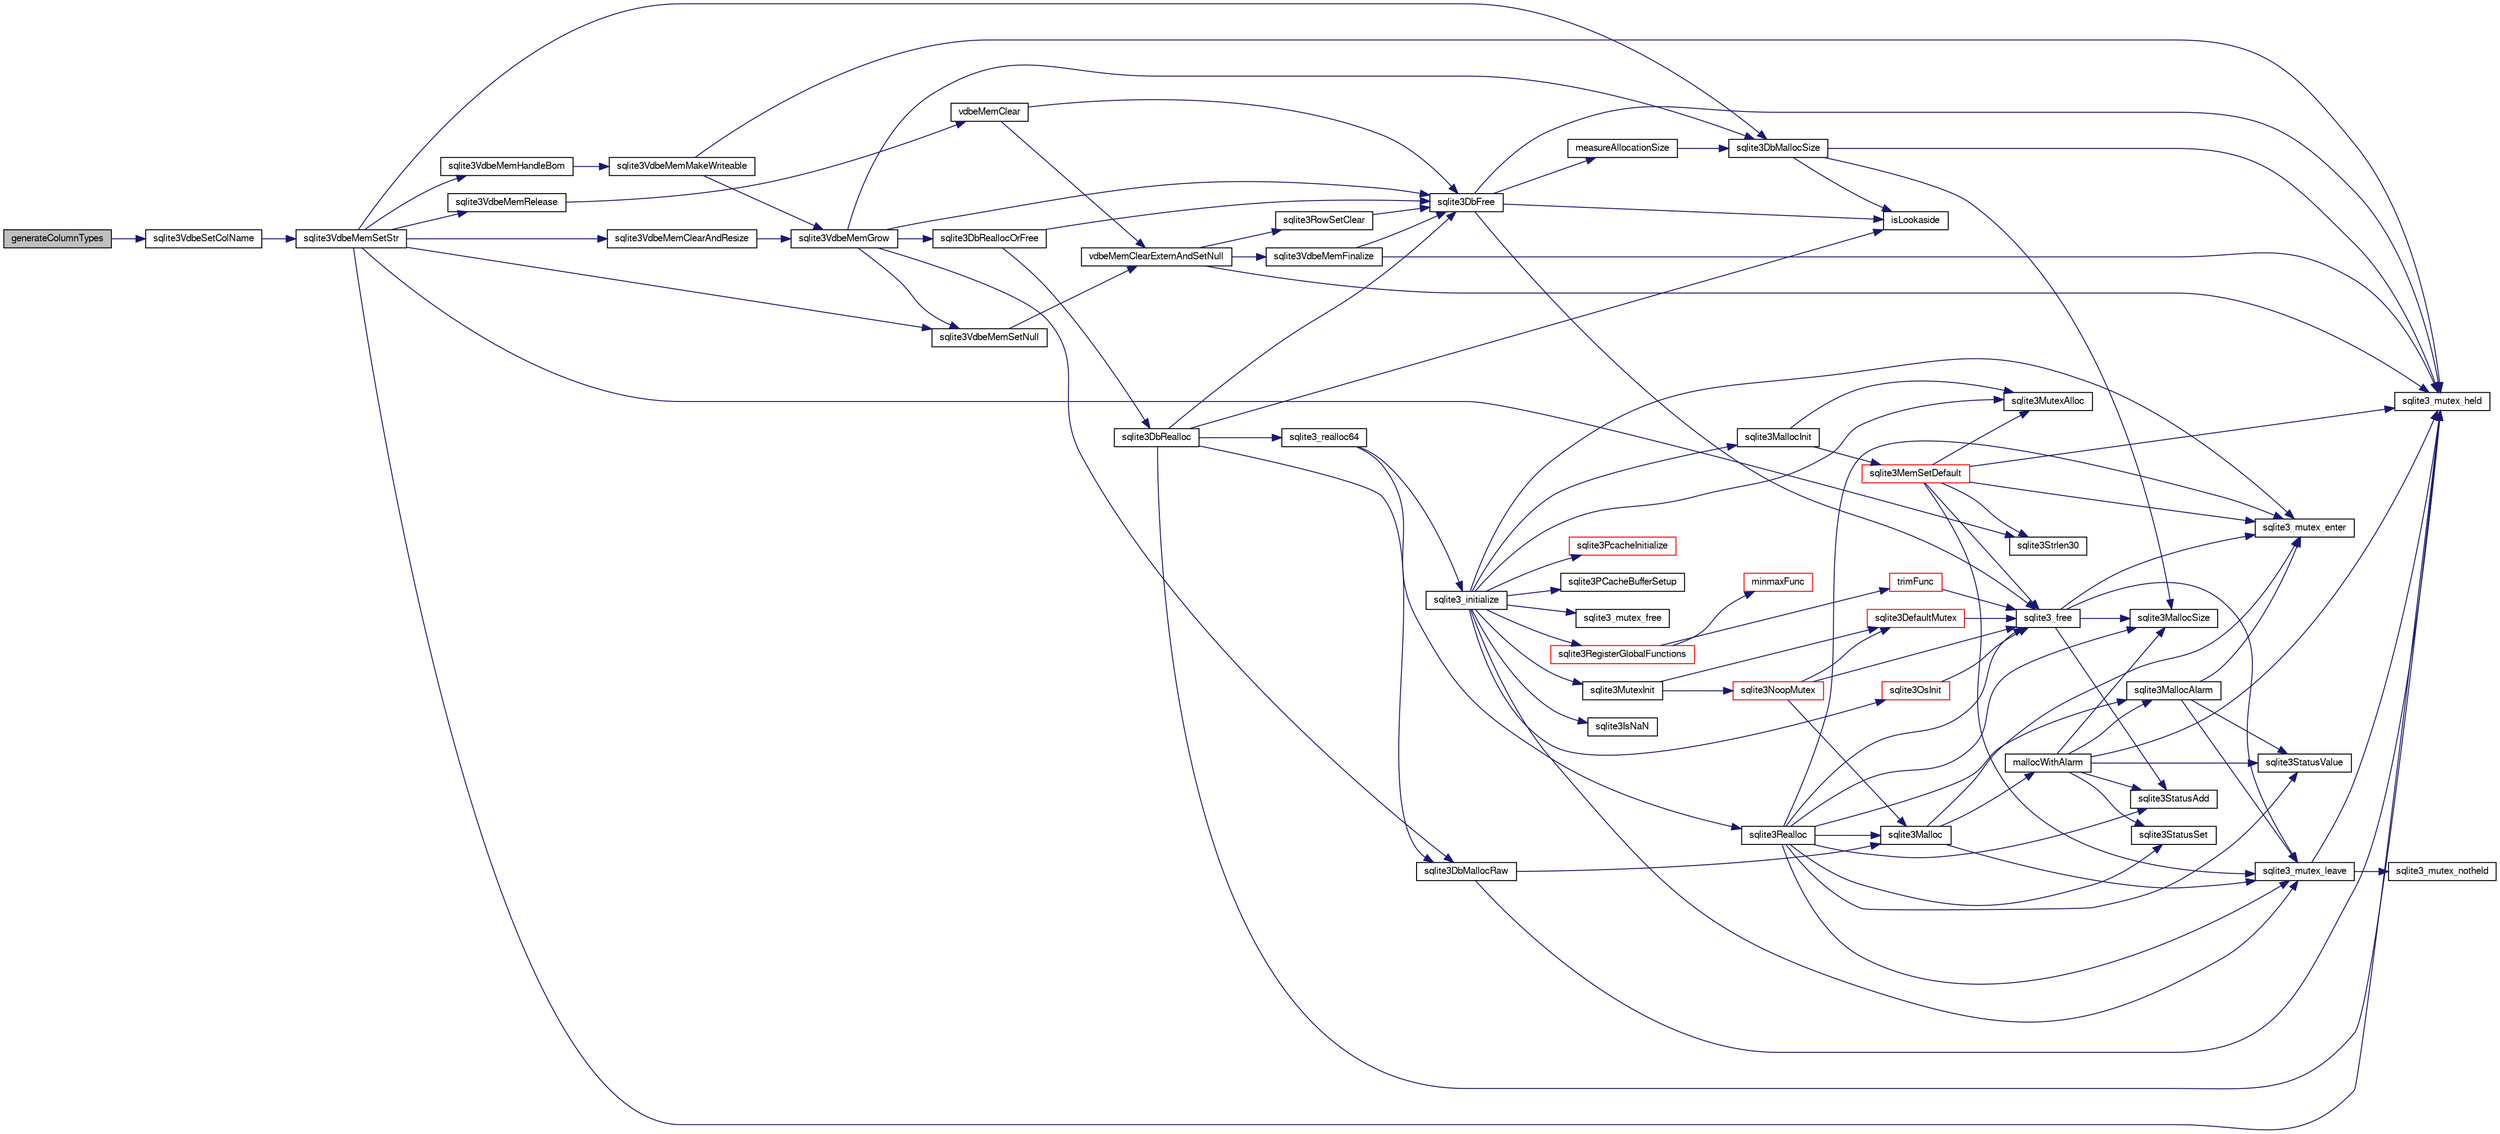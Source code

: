 digraph "generateColumnTypes"
{
  edge [fontname="FreeSans",fontsize="10",labelfontname="FreeSans",labelfontsize="10"];
  node [fontname="FreeSans",fontsize="10",shape=record];
  rankdir="LR";
  Node123686 [label="generateColumnTypes",height=0.2,width=0.4,color="black", fillcolor="grey75", style="filled", fontcolor="black"];
  Node123686 -> Node123687 [color="midnightblue",fontsize="10",style="solid",fontname="FreeSans"];
  Node123687 [label="sqlite3VdbeSetColName",height=0.2,width=0.4,color="black", fillcolor="white", style="filled",URL="$sqlite3_8c.html#a05534e7d71a734a43c35ae061ef45e6e"];
  Node123687 -> Node123688 [color="midnightblue",fontsize="10",style="solid",fontname="FreeSans"];
  Node123688 [label="sqlite3VdbeMemSetStr",height=0.2,width=0.4,color="black", fillcolor="white", style="filled",URL="$sqlite3_8c.html#a9697bec7c3b512483638ea3646191d7d"];
  Node123688 -> Node123689 [color="midnightblue",fontsize="10",style="solid",fontname="FreeSans"];
  Node123689 [label="sqlite3_mutex_held",height=0.2,width=0.4,color="black", fillcolor="white", style="filled",URL="$sqlite3_8c.html#acf77da68932b6bc163c5e68547ecc3e7"];
  Node123688 -> Node123690 [color="midnightblue",fontsize="10",style="solid",fontname="FreeSans"];
  Node123690 [label="sqlite3VdbeMemSetNull",height=0.2,width=0.4,color="black", fillcolor="white", style="filled",URL="$sqlite3_8c.html#ae01092c23aebaf8a3ebdf3954609b410"];
  Node123690 -> Node123691 [color="midnightblue",fontsize="10",style="solid",fontname="FreeSans"];
  Node123691 [label="vdbeMemClearExternAndSetNull",height=0.2,width=0.4,color="black", fillcolor="white", style="filled",URL="$sqlite3_8c.html#a29c41a360fb0e86b817777daf061230c"];
  Node123691 -> Node123689 [color="midnightblue",fontsize="10",style="solid",fontname="FreeSans"];
  Node123691 -> Node123692 [color="midnightblue",fontsize="10",style="solid",fontname="FreeSans"];
  Node123692 [label="sqlite3VdbeMemFinalize",height=0.2,width=0.4,color="black", fillcolor="white", style="filled",URL="$sqlite3_8c.html#a2568220f48ddef81b1c43e401042d9d2"];
  Node123692 -> Node123689 [color="midnightblue",fontsize="10",style="solid",fontname="FreeSans"];
  Node123692 -> Node123693 [color="midnightblue",fontsize="10",style="solid",fontname="FreeSans"];
  Node123693 [label="sqlite3DbFree",height=0.2,width=0.4,color="black", fillcolor="white", style="filled",URL="$sqlite3_8c.html#ac70ab821a6607b4a1b909582dc37a069"];
  Node123693 -> Node123689 [color="midnightblue",fontsize="10",style="solid",fontname="FreeSans"];
  Node123693 -> Node123694 [color="midnightblue",fontsize="10",style="solid",fontname="FreeSans"];
  Node123694 [label="measureAllocationSize",height=0.2,width=0.4,color="black", fillcolor="white", style="filled",URL="$sqlite3_8c.html#a45731e644a22fdb756e2b6337224217a"];
  Node123694 -> Node123695 [color="midnightblue",fontsize="10",style="solid",fontname="FreeSans"];
  Node123695 [label="sqlite3DbMallocSize",height=0.2,width=0.4,color="black", fillcolor="white", style="filled",URL="$sqlite3_8c.html#aa397e5a8a03495203a0767abf0a71f86"];
  Node123695 -> Node123696 [color="midnightblue",fontsize="10",style="solid",fontname="FreeSans"];
  Node123696 [label="sqlite3MallocSize",height=0.2,width=0.4,color="black", fillcolor="white", style="filled",URL="$sqlite3_8c.html#acf5d2a5f35270bafb050bd2def576955"];
  Node123695 -> Node123689 [color="midnightblue",fontsize="10",style="solid",fontname="FreeSans"];
  Node123695 -> Node123697 [color="midnightblue",fontsize="10",style="solid",fontname="FreeSans"];
  Node123697 [label="isLookaside",height=0.2,width=0.4,color="black", fillcolor="white", style="filled",URL="$sqlite3_8c.html#a770fa05ff9717b75e16f4d968a77b897"];
  Node123693 -> Node123697 [color="midnightblue",fontsize="10",style="solid",fontname="FreeSans"];
  Node123693 -> Node123698 [color="midnightblue",fontsize="10",style="solid",fontname="FreeSans"];
  Node123698 [label="sqlite3_free",height=0.2,width=0.4,color="black", fillcolor="white", style="filled",URL="$sqlite3_8c.html#a6552349e36a8a691af5487999ab09519"];
  Node123698 -> Node123699 [color="midnightblue",fontsize="10",style="solid",fontname="FreeSans"];
  Node123699 [label="sqlite3_mutex_enter",height=0.2,width=0.4,color="black", fillcolor="white", style="filled",URL="$sqlite3_8c.html#a1c12cde690bd89f104de5cbad12a6bf5"];
  Node123698 -> Node123700 [color="midnightblue",fontsize="10",style="solid",fontname="FreeSans"];
  Node123700 [label="sqlite3StatusAdd",height=0.2,width=0.4,color="black", fillcolor="white", style="filled",URL="$sqlite3_8c.html#afa029f93586aeab4cc85360905dae9cd"];
  Node123698 -> Node123696 [color="midnightblue",fontsize="10",style="solid",fontname="FreeSans"];
  Node123698 -> Node123701 [color="midnightblue",fontsize="10",style="solid",fontname="FreeSans"];
  Node123701 [label="sqlite3_mutex_leave",height=0.2,width=0.4,color="black", fillcolor="white", style="filled",URL="$sqlite3_8c.html#a5838d235601dbd3c1fa993555c6bcc93"];
  Node123701 -> Node123689 [color="midnightblue",fontsize="10",style="solid",fontname="FreeSans"];
  Node123701 -> Node123702 [color="midnightblue",fontsize="10",style="solid",fontname="FreeSans"];
  Node123702 [label="sqlite3_mutex_notheld",height=0.2,width=0.4,color="black", fillcolor="white", style="filled",URL="$sqlite3_8c.html#a83967c837c1c000d3b5adcfaa688f5dc"];
  Node123691 -> Node123703 [color="midnightblue",fontsize="10",style="solid",fontname="FreeSans"];
  Node123703 [label="sqlite3RowSetClear",height=0.2,width=0.4,color="black", fillcolor="white", style="filled",URL="$sqlite3_8c.html#ae153de0cd969511a607e26deeca80342"];
  Node123703 -> Node123693 [color="midnightblue",fontsize="10",style="solid",fontname="FreeSans"];
  Node123688 -> Node123704 [color="midnightblue",fontsize="10",style="solid",fontname="FreeSans"];
  Node123704 [label="sqlite3Strlen30",height=0.2,width=0.4,color="black", fillcolor="white", style="filled",URL="$sqlite3_8c.html#a3dcd80ba41f1a308193dee74857b62a7"];
  Node123688 -> Node123705 [color="midnightblue",fontsize="10",style="solid",fontname="FreeSans"];
  Node123705 [label="sqlite3VdbeMemClearAndResize",height=0.2,width=0.4,color="black", fillcolor="white", style="filled",URL="$sqlite3_8c.html#add082be4aa46084ecdf023cfac898231"];
  Node123705 -> Node123706 [color="midnightblue",fontsize="10",style="solid",fontname="FreeSans"];
  Node123706 [label="sqlite3VdbeMemGrow",height=0.2,width=0.4,color="black", fillcolor="white", style="filled",URL="$sqlite3_8c.html#aba753c9690ae0ba31b5100945cf29447"];
  Node123706 -> Node123695 [color="midnightblue",fontsize="10",style="solid",fontname="FreeSans"];
  Node123706 -> Node123707 [color="midnightblue",fontsize="10",style="solid",fontname="FreeSans"];
  Node123707 [label="sqlite3DbReallocOrFree",height=0.2,width=0.4,color="black", fillcolor="white", style="filled",URL="$sqlite3_8c.html#a532a9fd62eeb46b61885a0fff075231c"];
  Node123707 -> Node123708 [color="midnightblue",fontsize="10",style="solid",fontname="FreeSans"];
  Node123708 [label="sqlite3DbRealloc",height=0.2,width=0.4,color="black", fillcolor="white", style="filled",URL="$sqlite3_8c.html#ae028f4902a9d29bcaf310ff289ee87dc"];
  Node123708 -> Node123689 [color="midnightblue",fontsize="10",style="solid",fontname="FreeSans"];
  Node123708 -> Node123709 [color="midnightblue",fontsize="10",style="solid",fontname="FreeSans"];
  Node123709 [label="sqlite3DbMallocRaw",height=0.2,width=0.4,color="black", fillcolor="white", style="filled",URL="$sqlite3_8c.html#abbe8be0cf7175e11ddc3e2218fad924e"];
  Node123709 -> Node123689 [color="midnightblue",fontsize="10",style="solid",fontname="FreeSans"];
  Node123709 -> Node123710 [color="midnightblue",fontsize="10",style="solid",fontname="FreeSans"];
  Node123710 [label="sqlite3Malloc",height=0.2,width=0.4,color="black", fillcolor="white", style="filled",URL="$sqlite3_8c.html#a361a2eaa846b1885f123abe46f5d8b2b"];
  Node123710 -> Node123699 [color="midnightblue",fontsize="10",style="solid",fontname="FreeSans"];
  Node123710 -> Node123711 [color="midnightblue",fontsize="10",style="solid",fontname="FreeSans"];
  Node123711 [label="mallocWithAlarm",height=0.2,width=0.4,color="black", fillcolor="white", style="filled",URL="$sqlite3_8c.html#ab070d5cf8e48ec8a6a43cf025d48598b"];
  Node123711 -> Node123689 [color="midnightblue",fontsize="10",style="solid",fontname="FreeSans"];
  Node123711 -> Node123712 [color="midnightblue",fontsize="10",style="solid",fontname="FreeSans"];
  Node123712 [label="sqlite3StatusSet",height=0.2,width=0.4,color="black", fillcolor="white", style="filled",URL="$sqlite3_8c.html#afec7586c01fcb5ea17dc9d7725a589d9"];
  Node123711 -> Node123713 [color="midnightblue",fontsize="10",style="solid",fontname="FreeSans"];
  Node123713 [label="sqlite3StatusValue",height=0.2,width=0.4,color="black", fillcolor="white", style="filled",URL="$sqlite3_8c.html#a30b8ac296c6e200c1fa57708d52c6ef6"];
  Node123711 -> Node123714 [color="midnightblue",fontsize="10",style="solid",fontname="FreeSans"];
  Node123714 [label="sqlite3MallocAlarm",height=0.2,width=0.4,color="black", fillcolor="white", style="filled",URL="$sqlite3_8c.html#ada66988e8471d1198f3219c062377508"];
  Node123714 -> Node123713 [color="midnightblue",fontsize="10",style="solid",fontname="FreeSans"];
  Node123714 -> Node123701 [color="midnightblue",fontsize="10",style="solid",fontname="FreeSans"];
  Node123714 -> Node123699 [color="midnightblue",fontsize="10",style="solid",fontname="FreeSans"];
  Node123711 -> Node123696 [color="midnightblue",fontsize="10",style="solid",fontname="FreeSans"];
  Node123711 -> Node123700 [color="midnightblue",fontsize="10",style="solid",fontname="FreeSans"];
  Node123710 -> Node123701 [color="midnightblue",fontsize="10",style="solid",fontname="FreeSans"];
  Node123708 -> Node123697 [color="midnightblue",fontsize="10",style="solid",fontname="FreeSans"];
  Node123708 -> Node123693 [color="midnightblue",fontsize="10",style="solid",fontname="FreeSans"];
  Node123708 -> Node123715 [color="midnightblue",fontsize="10",style="solid",fontname="FreeSans"];
  Node123715 [label="sqlite3_realloc64",height=0.2,width=0.4,color="black", fillcolor="white", style="filled",URL="$sqlite3_8c.html#a3765a714077ee547e811034236dc9ecd"];
  Node123715 -> Node123716 [color="midnightblue",fontsize="10",style="solid",fontname="FreeSans"];
  Node123716 [label="sqlite3_initialize",height=0.2,width=0.4,color="black", fillcolor="white", style="filled",URL="$sqlite3_8c.html#ab0c0ee2d5d4cf8b28e9572296a8861df"];
  Node123716 -> Node123717 [color="midnightblue",fontsize="10",style="solid",fontname="FreeSans"];
  Node123717 [label="sqlite3MutexInit",height=0.2,width=0.4,color="black", fillcolor="white", style="filled",URL="$sqlite3_8c.html#a7906afcdd1cdb3d0007eb932398a1158"];
  Node123717 -> Node123718 [color="midnightblue",fontsize="10",style="solid",fontname="FreeSans"];
  Node123718 [label="sqlite3DefaultMutex",height=0.2,width=0.4,color="red", fillcolor="white", style="filled",URL="$sqlite3_8c.html#ac895a71e325f9b2f9b862f737c17aca8"];
  Node123718 -> Node123698 [color="midnightblue",fontsize="10",style="solid",fontname="FreeSans"];
  Node123717 -> Node123727 [color="midnightblue",fontsize="10",style="solid",fontname="FreeSans"];
  Node123727 [label="sqlite3NoopMutex",height=0.2,width=0.4,color="red", fillcolor="white", style="filled",URL="$sqlite3_8c.html#a09742cde9ef371d94f8201d2cdb543e4"];
  Node123727 -> Node123710 [color="midnightblue",fontsize="10",style="solid",fontname="FreeSans"];
  Node123727 -> Node123698 [color="midnightblue",fontsize="10",style="solid",fontname="FreeSans"];
  Node123727 -> Node123718 [color="midnightblue",fontsize="10",style="solid",fontname="FreeSans"];
  Node123716 -> Node123735 [color="midnightblue",fontsize="10",style="solid",fontname="FreeSans"];
  Node123735 [label="sqlite3MutexAlloc",height=0.2,width=0.4,color="black", fillcolor="white", style="filled",URL="$sqlite3_8c.html#a0e3f432ee581f6876b590e7ad7e84e19"];
  Node123716 -> Node123699 [color="midnightblue",fontsize="10",style="solid",fontname="FreeSans"];
  Node123716 -> Node123736 [color="midnightblue",fontsize="10",style="solid",fontname="FreeSans"];
  Node123736 [label="sqlite3MallocInit",height=0.2,width=0.4,color="black", fillcolor="white", style="filled",URL="$sqlite3_8c.html#a9e06f9e7cad0d83ce80ab493c9533552"];
  Node123736 -> Node123737 [color="midnightblue",fontsize="10",style="solid",fontname="FreeSans"];
  Node123737 [label="sqlite3MemSetDefault",height=0.2,width=0.4,color="red", fillcolor="white", style="filled",URL="$sqlite3_8c.html#a162fbfd727e92c5f8f72625b5ff62549"];
  Node123737 -> Node123735 [color="midnightblue",fontsize="10",style="solid",fontname="FreeSans"];
  Node123737 -> Node123699 [color="midnightblue",fontsize="10",style="solid",fontname="FreeSans"];
  Node123737 -> Node123701 [color="midnightblue",fontsize="10",style="solid",fontname="FreeSans"];
  Node123737 -> Node123704 [color="midnightblue",fontsize="10",style="solid",fontname="FreeSans"];
  Node123737 -> Node123689 [color="midnightblue",fontsize="10",style="solid",fontname="FreeSans"];
  Node123737 -> Node123698 [color="midnightblue",fontsize="10",style="solid",fontname="FreeSans"];
  Node123736 -> Node123735 [color="midnightblue",fontsize="10",style="solid",fontname="FreeSans"];
  Node123716 -> Node123701 [color="midnightblue",fontsize="10",style="solid",fontname="FreeSans"];
  Node123716 -> Node123816 [color="midnightblue",fontsize="10",style="solid",fontname="FreeSans"];
  Node123816 [label="sqlite3RegisterGlobalFunctions",height=0.2,width=0.4,color="red", fillcolor="white", style="filled",URL="$sqlite3_8c.html#a9f75bd111010f29e1b8d74344473c4ec"];
  Node123816 -> Node123817 [color="midnightblue",fontsize="10",style="solid",fontname="FreeSans"];
  Node123817 [label="trimFunc",height=0.2,width=0.4,color="red", fillcolor="white", style="filled",URL="$sqlite3_8c.html#afad56dbe7f08139a630156e644b14704"];
  Node123817 -> Node123698 [color="midnightblue",fontsize="10",style="solid",fontname="FreeSans"];
  Node123816 -> Node123828 [color="midnightblue",fontsize="10",style="solid",fontname="FreeSans"];
  Node123828 [label="minmaxFunc",height=0.2,width=0.4,color="red", fillcolor="white", style="filled",URL="$sqlite3_8c.html#a4d00f48b948fd73cb70bcfd1efc0bfb0"];
  Node123716 -> Node123962 [color="midnightblue",fontsize="10",style="solid",fontname="FreeSans"];
  Node123962 [label="sqlite3PcacheInitialize",height=0.2,width=0.4,color="red", fillcolor="white", style="filled",URL="$sqlite3_8c.html#a2902c61ddc88bea002c4d69fe4052b1f"];
  Node123716 -> Node123963 [color="midnightblue",fontsize="10",style="solid",fontname="FreeSans"];
  Node123963 [label="sqlite3OsInit",height=0.2,width=0.4,color="red", fillcolor="white", style="filled",URL="$sqlite3_8c.html#afeaa886fe1ca086a30fd278b1d069762"];
  Node123963 -> Node123698 [color="midnightblue",fontsize="10",style="solid",fontname="FreeSans"];
  Node123716 -> Node123967 [color="midnightblue",fontsize="10",style="solid",fontname="FreeSans"];
  Node123967 [label="sqlite3PCacheBufferSetup",height=0.2,width=0.4,color="black", fillcolor="white", style="filled",URL="$sqlite3_8c.html#ad18a1eebefdfbc4254f473f7b0101937"];
  Node123716 -> Node123968 [color="midnightblue",fontsize="10",style="solid",fontname="FreeSans"];
  Node123968 [label="sqlite3_mutex_free",height=0.2,width=0.4,color="black", fillcolor="white", style="filled",URL="$sqlite3_8c.html#a2db2e72e08f6873afa9c61b0ec726fec"];
  Node123716 -> Node123760 [color="midnightblue",fontsize="10",style="solid",fontname="FreeSans"];
  Node123760 [label="sqlite3IsNaN",height=0.2,width=0.4,color="black", fillcolor="white", style="filled",URL="$sqlite3_8c.html#aed4d78203877c3486765ccbc7feebb50"];
  Node123715 -> Node123749 [color="midnightblue",fontsize="10",style="solid",fontname="FreeSans"];
  Node123749 [label="sqlite3Realloc",height=0.2,width=0.4,color="black", fillcolor="white", style="filled",URL="$sqlite3_8c.html#ad53aefdfc088f622e23ffe838201fe22"];
  Node123749 -> Node123710 [color="midnightblue",fontsize="10",style="solid",fontname="FreeSans"];
  Node123749 -> Node123698 [color="midnightblue",fontsize="10",style="solid",fontname="FreeSans"];
  Node123749 -> Node123696 [color="midnightblue",fontsize="10",style="solid",fontname="FreeSans"];
  Node123749 -> Node123699 [color="midnightblue",fontsize="10",style="solid",fontname="FreeSans"];
  Node123749 -> Node123712 [color="midnightblue",fontsize="10",style="solid",fontname="FreeSans"];
  Node123749 -> Node123713 [color="midnightblue",fontsize="10",style="solid",fontname="FreeSans"];
  Node123749 -> Node123714 [color="midnightblue",fontsize="10",style="solid",fontname="FreeSans"];
  Node123749 -> Node123700 [color="midnightblue",fontsize="10",style="solid",fontname="FreeSans"];
  Node123749 -> Node123701 [color="midnightblue",fontsize="10",style="solid",fontname="FreeSans"];
  Node123707 -> Node123693 [color="midnightblue",fontsize="10",style="solid",fontname="FreeSans"];
  Node123706 -> Node123693 [color="midnightblue",fontsize="10",style="solid",fontname="FreeSans"];
  Node123706 -> Node123709 [color="midnightblue",fontsize="10",style="solid",fontname="FreeSans"];
  Node123706 -> Node123690 [color="midnightblue",fontsize="10",style="solid",fontname="FreeSans"];
  Node123688 -> Node123770 [color="midnightblue",fontsize="10",style="solid",fontname="FreeSans"];
  Node123770 [label="sqlite3VdbeMemRelease",height=0.2,width=0.4,color="black", fillcolor="white", style="filled",URL="$sqlite3_8c.html#a90606361dbeba88159fd6ff03fcc10cc"];
  Node123770 -> Node123771 [color="midnightblue",fontsize="10",style="solid",fontname="FreeSans"];
  Node123771 [label="vdbeMemClear",height=0.2,width=0.4,color="black", fillcolor="white", style="filled",URL="$sqlite3_8c.html#a489eef6e55ad0dadf67578726b935d12"];
  Node123771 -> Node123691 [color="midnightblue",fontsize="10",style="solid",fontname="FreeSans"];
  Node123771 -> Node123693 [color="midnightblue",fontsize="10",style="solid",fontname="FreeSans"];
  Node123688 -> Node123695 [color="midnightblue",fontsize="10",style="solid",fontname="FreeSans"];
  Node123688 -> Node123969 [color="midnightblue",fontsize="10",style="solid",fontname="FreeSans"];
  Node123969 [label="sqlite3VdbeMemHandleBom",height=0.2,width=0.4,color="black", fillcolor="white", style="filled",URL="$sqlite3_8c.html#a8ac47607e6893715d335a0f6f4b58e3e"];
  Node123969 -> Node123769 [color="midnightblue",fontsize="10",style="solid",fontname="FreeSans"];
  Node123769 [label="sqlite3VdbeMemMakeWriteable",height=0.2,width=0.4,color="black", fillcolor="white", style="filled",URL="$sqlite3_8c.html#afabdd8032205a36c69ad191c6bbb6a34"];
  Node123769 -> Node123689 [color="midnightblue",fontsize="10",style="solid",fontname="FreeSans"];
  Node123769 -> Node123706 [color="midnightblue",fontsize="10",style="solid",fontname="FreeSans"];
}
